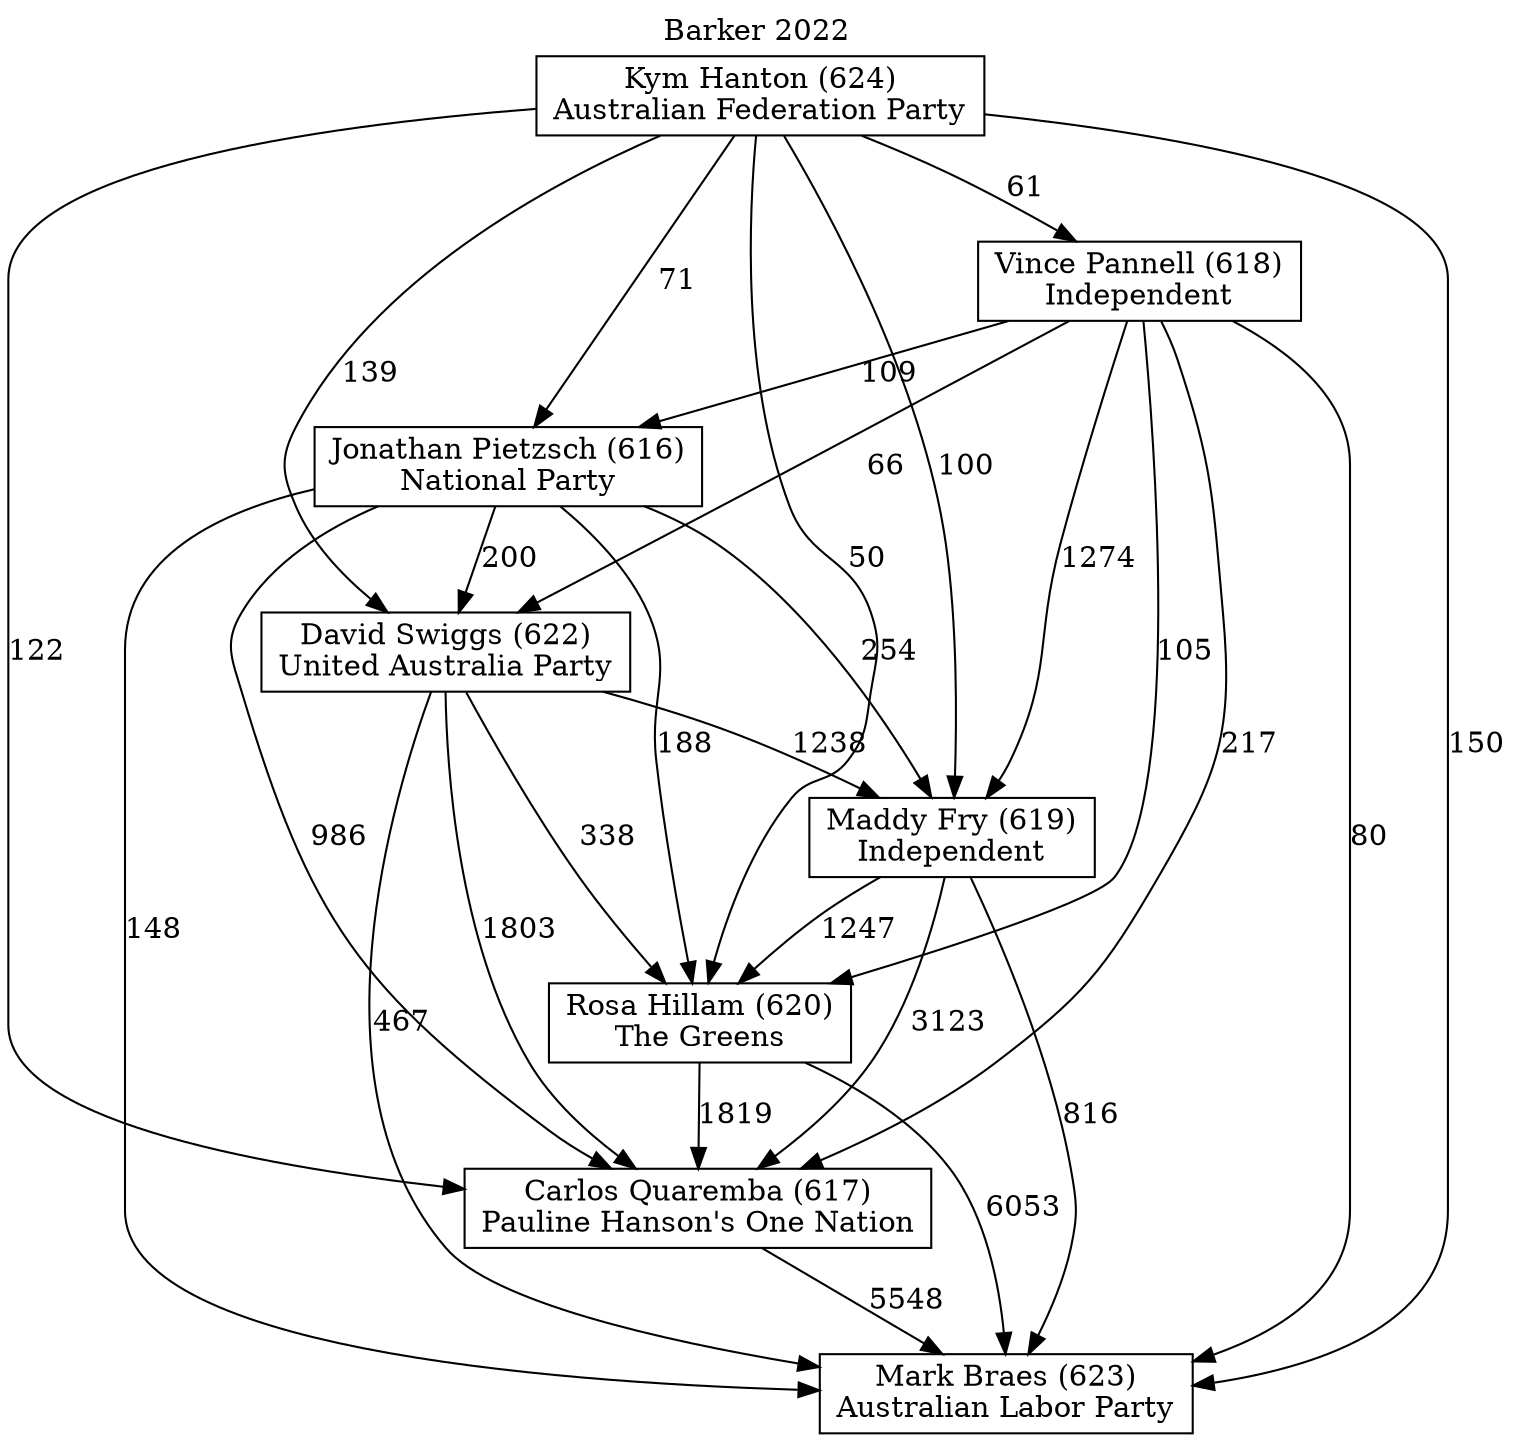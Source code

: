 // House preference flow
digraph "Mark Braes (623)_Barker_2022" {
	graph [label="Barker 2022" labelloc=t mclimit=10]
	node [shape=box]
	"Rosa Hillam (620)" [label="Rosa Hillam (620)
The Greens"]
	"Carlos Quaremba (617)" [label="Carlos Quaremba (617)
Pauline Hanson's One Nation"]
	"Kym Hanton (624)" [label="Kym Hanton (624)
Australian Federation Party"]
	"Vince Pannell (618)" [label="Vince Pannell (618)
Independent"]
	"Mark Braes (623)" [label="Mark Braes (623)
Australian Labor Party"]
	"Jonathan Pietzsch (616)" [label="Jonathan Pietzsch (616)
National Party"]
	"David Swiggs (622)" [label="David Swiggs (622)
United Australia Party"]
	"Maddy Fry (619)" [label="Maddy Fry (619)
Independent"]
	"David Swiggs (622)" -> "Mark Braes (623)" [label=467]
	"Kym Hanton (624)" -> "Rosa Hillam (620)" [label=50]
	"Jonathan Pietzsch (616)" -> "David Swiggs (622)" [label=200]
	"Kym Hanton (624)" -> "Vince Pannell (618)" [label=61]
	"Kym Hanton (624)" -> "Mark Braes (623)" [label=150]
	"Jonathan Pietzsch (616)" -> "Mark Braes (623)" [label=148]
	"Vince Pannell (618)" -> "Rosa Hillam (620)" [label=105]
	"Vince Pannell (618)" -> "Jonathan Pietzsch (616)" [label=109]
	"David Swiggs (622)" -> "Carlos Quaremba (617)" [label=1803]
	"Rosa Hillam (620)" -> "Mark Braes (623)" [label=6053]
	"Vince Pannell (618)" -> "Mark Braes (623)" [label=80]
	"Jonathan Pietzsch (616)" -> "Carlos Quaremba (617)" [label=986]
	"Kym Hanton (624)" -> "David Swiggs (622)" [label=139]
	"Kym Hanton (624)" -> "Jonathan Pietzsch (616)" [label=71]
	"Kym Hanton (624)" -> "Maddy Fry (619)" [label=100]
	"Vince Pannell (618)" -> "Carlos Quaremba (617)" [label=217]
	"Kym Hanton (624)" -> "Carlos Quaremba (617)" [label=122]
	"Maddy Fry (619)" -> "Carlos Quaremba (617)" [label=3123]
	"Vince Pannell (618)" -> "Maddy Fry (619)" [label=1274]
	"David Swiggs (622)" -> "Maddy Fry (619)" [label=1238]
	"Carlos Quaremba (617)" -> "Mark Braes (623)" [label=5548]
	"Jonathan Pietzsch (616)" -> "Maddy Fry (619)" [label=254]
	"Rosa Hillam (620)" -> "Carlos Quaremba (617)" [label=1819]
	"Jonathan Pietzsch (616)" -> "Rosa Hillam (620)" [label=188]
	"Maddy Fry (619)" -> "Mark Braes (623)" [label=816]
	"Vince Pannell (618)" -> "David Swiggs (622)" [label=66]
	"David Swiggs (622)" -> "Rosa Hillam (620)" [label=338]
	"Maddy Fry (619)" -> "Rosa Hillam (620)" [label=1247]
}
